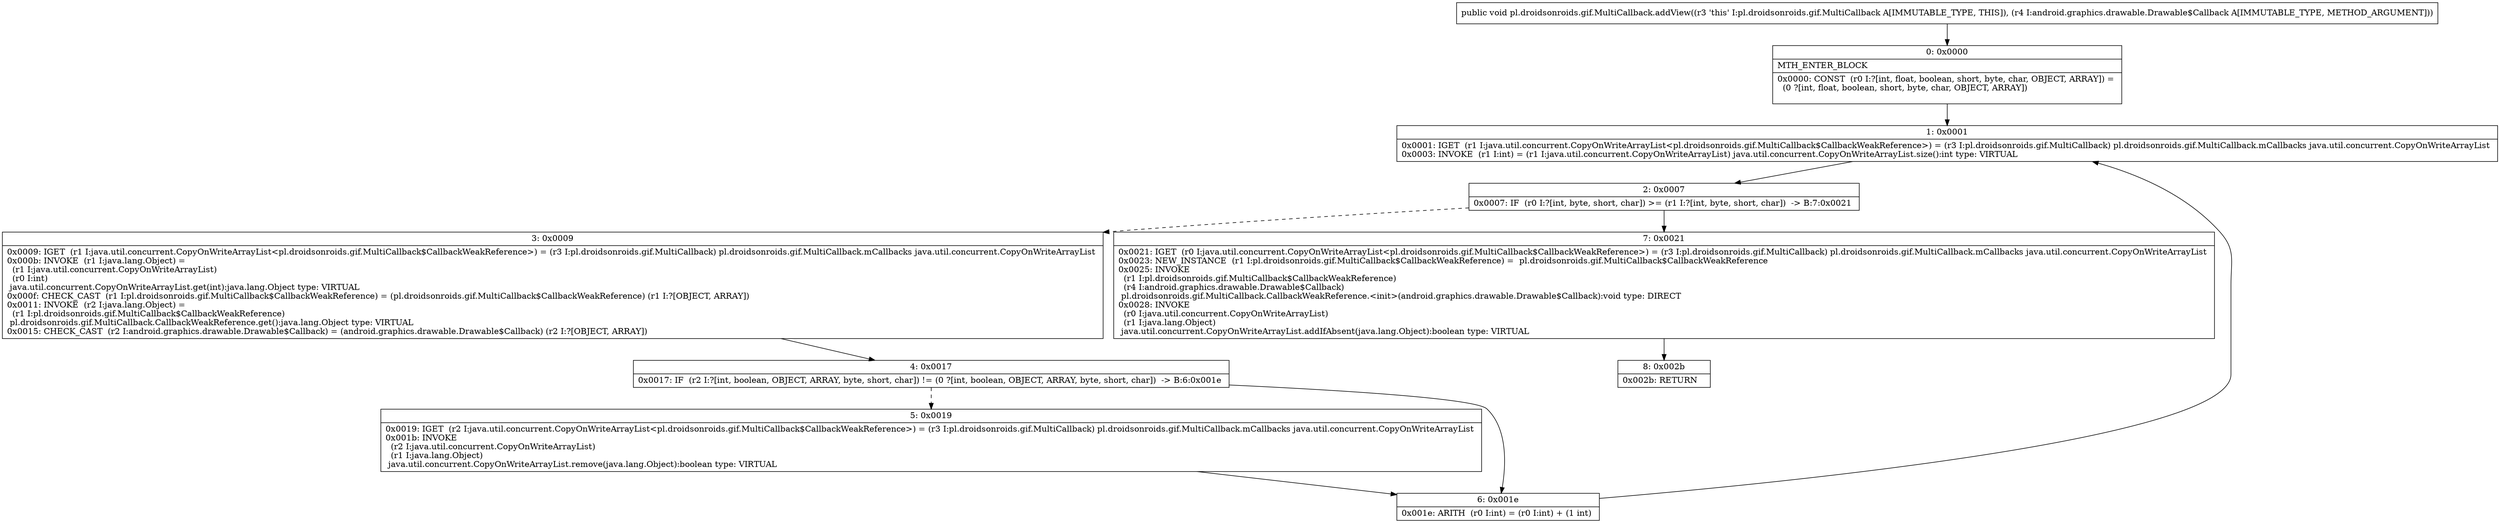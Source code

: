 digraph "CFG forpl.droidsonroids.gif.MultiCallback.addView(Landroid\/graphics\/drawable\/Drawable$Callback;)V" {
Node_0 [shape=record,label="{0\:\ 0x0000|MTH_ENTER_BLOCK\l|0x0000: CONST  (r0 I:?[int, float, boolean, short, byte, char, OBJECT, ARRAY]) = \l  (0 ?[int, float, boolean, short, byte, char, OBJECT, ARRAY])\l \l}"];
Node_1 [shape=record,label="{1\:\ 0x0001|0x0001: IGET  (r1 I:java.util.concurrent.CopyOnWriteArrayList\<pl.droidsonroids.gif.MultiCallback$CallbackWeakReference\>) = (r3 I:pl.droidsonroids.gif.MultiCallback) pl.droidsonroids.gif.MultiCallback.mCallbacks java.util.concurrent.CopyOnWriteArrayList \l0x0003: INVOKE  (r1 I:int) = (r1 I:java.util.concurrent.CopyOnWriteArrayList) java.util.concurrent.CopyOnWriteArrayList.size():int type: VIRTUAL \l}"];
Node_2 [shape=record,label="{2\:\ 0x0007|0x0007: IF  (r0 I:?[int, byte, short, char]) \>= (r1 I:?[int, byte, short, char])  \-\> B:7:0x0021 \l}"];
Node_3 [shape=record,label="{3\:\ 0x0009|0x0009: IGET  (r1 I:java.util.concurrent.CopyOnWriteArrayList\<pl.droidsonroids.gif.MultiCallback$CallbackWeakReference\>) = (r3 I:pl.droidsonroids.gif.MultiCallback) pl.droidsonroids.gif.MultiCallback.mCallbacks java.util.concurrent.CopyOnWriteArrayList \l0x000b: INVOKE  (r1 I:java.lang.Object) = \l  (r1 I:java.util.concurrent.CopyOnWriteArrayList)\l  (r0 I:int)\l java.util.concurrent.CopyOnWriteArrayList.get(int):java.lang.Object type: VIRTUAL \l0x000f: CHECK_CAST  (r1 I:pl.droidsonroids.gif.MultiCallback$CallbackWeakReference) = (pl.droidsonroids.gif.MultiCallback$CallbackWeakReference) (r1 I:?[OBJECT, ARRAY]) \l0x0011: INVOKE  (r2 I:java.lang.Object) = \l  (r1 I:pl.droidsonroids.gif.MultiCallback$CallbackWeakReference)\l pl.droidsonroids.gif.MultiCallback.CallbackWeakReference.get():java.lang.Object type: VIRTUAL \l0x0015: CHECK_CAST  (r2 I:android.graphics.drawable.Drawable$Callback) = (android.graphics.drawable.Drawable$Callback) (r2 I:?[OBJECT, ARRAY]) \l}"];
Node_4 [shape=record,label="{4\:\ 0x0017|0x0017: IF  (r2 I:?[int, boolean, OBJECT, ARRAY, byte, short, char]) != (0 ?[int, boolean, OBJECT, ARRAY, byte, short, char])  \-\> B:6:0x001e \l}"];
Node_5 [shape=record,label="{5\:\ 0x0019|0x0019: IGET  (r2 I:java.util.concurrent.CopyOnWriteArrayList\<pl.droidsonroids.gif.MultiCallback$CallbackWeakReference\>) = (r3 I:pl.droidsonroids.gif.MultiCallback) pl.droidsonroids.gif.MultiCallback.mCallbacks java.util.concurrent.CopyOnWriteArrayList \l0x001b: INVOKE  \l  (r2 I:java.util.concurrent.CopyOnWriteArrayList)\l  (r1 I:java.lang.Object)\l java.util.concurrent.CopyOnWriteArrayList.remove(java.lang.Object):boolean type: VIRTUAL \l}"];
Node_6 [shape=record,label="{6\:\ 0x001e|0x001e: ARITH  (r0 I:int) = (r0 I:int) + (1 int) \l}"];
Node_7 [shape=record,label="{7\:\ 0x0021|0x0021: IGET  (r0 I:java.util.concurrent.CopyOnWriteArrayList\<pl.droidsonroids.gif.MultiCallback$CallbackWeakReference\>) = (r3 I:pl.droidsonroids.gif.MultiCallback) pl.droidsonroids.gif.MultiCallback.mCallbacks java.util.concurrent.CopyOnWriteArrayList \l0x0023: NEW_INSTANCE  (r1 I:pl.droidsonroids.gif.MultiCallback$CallbackWeakReference) =  pl.droidsonroids.gif.MultiCallback$CallbackWeakReference \l0x0025: INVOKE  \l  (r1 I:pl.droidsonroids.gif.MultiCallback$CallbackWeakReference)\l  (r4 I:android.graphics.drawable.Drawable$Callback)\l pl.droidsonroids.gif.MultiCallback.CallbackWeakReference.\<init\>(android.graphics.drawable.Drawable$Callback):void type: DIRECT \l0x0028: INVOKE  \l  (r0 I:java.util.concurrent.CopyOnWriteArrayList)\l  (r1 I:java.lang.Object)\l java.util.concurrent.CopyOnWriteArrayList.addIfAbsent(java.lang.Object):boolean type: VIRTUAL \l}"];
Node_8 [shape=record,label="{8\:\ 0x002b|0x002b: RETURN   \l}"];
MethodNode[shape=record,label="{public void pl.droidsonroids.gif.MultiCallback.addView((r3 'this' I:pl.droidsonroids.gif.MultiCallback A[IMMUTABLE_TYPE, THIS]), (r4 I:android.graphics.drawable.Drawable$Callback A[IMMUTABLE_TYPE, METHOD_ARGUMENT])) }"];
MethodNode -> Node_0;
Node_0 -> Node_1;
Node_1 -> Node_2;
Node_2 -> Node_3[style=dashed];
Node_2 -> Node_7;
Node_3 -> Node_4;
Node_4 -> Node_5[style=dashed];
Node_4 -> Node_6;
Node_5 -> Node_6;
Node_6 -> Node_1;
Node_7 -> Node_8;
}

